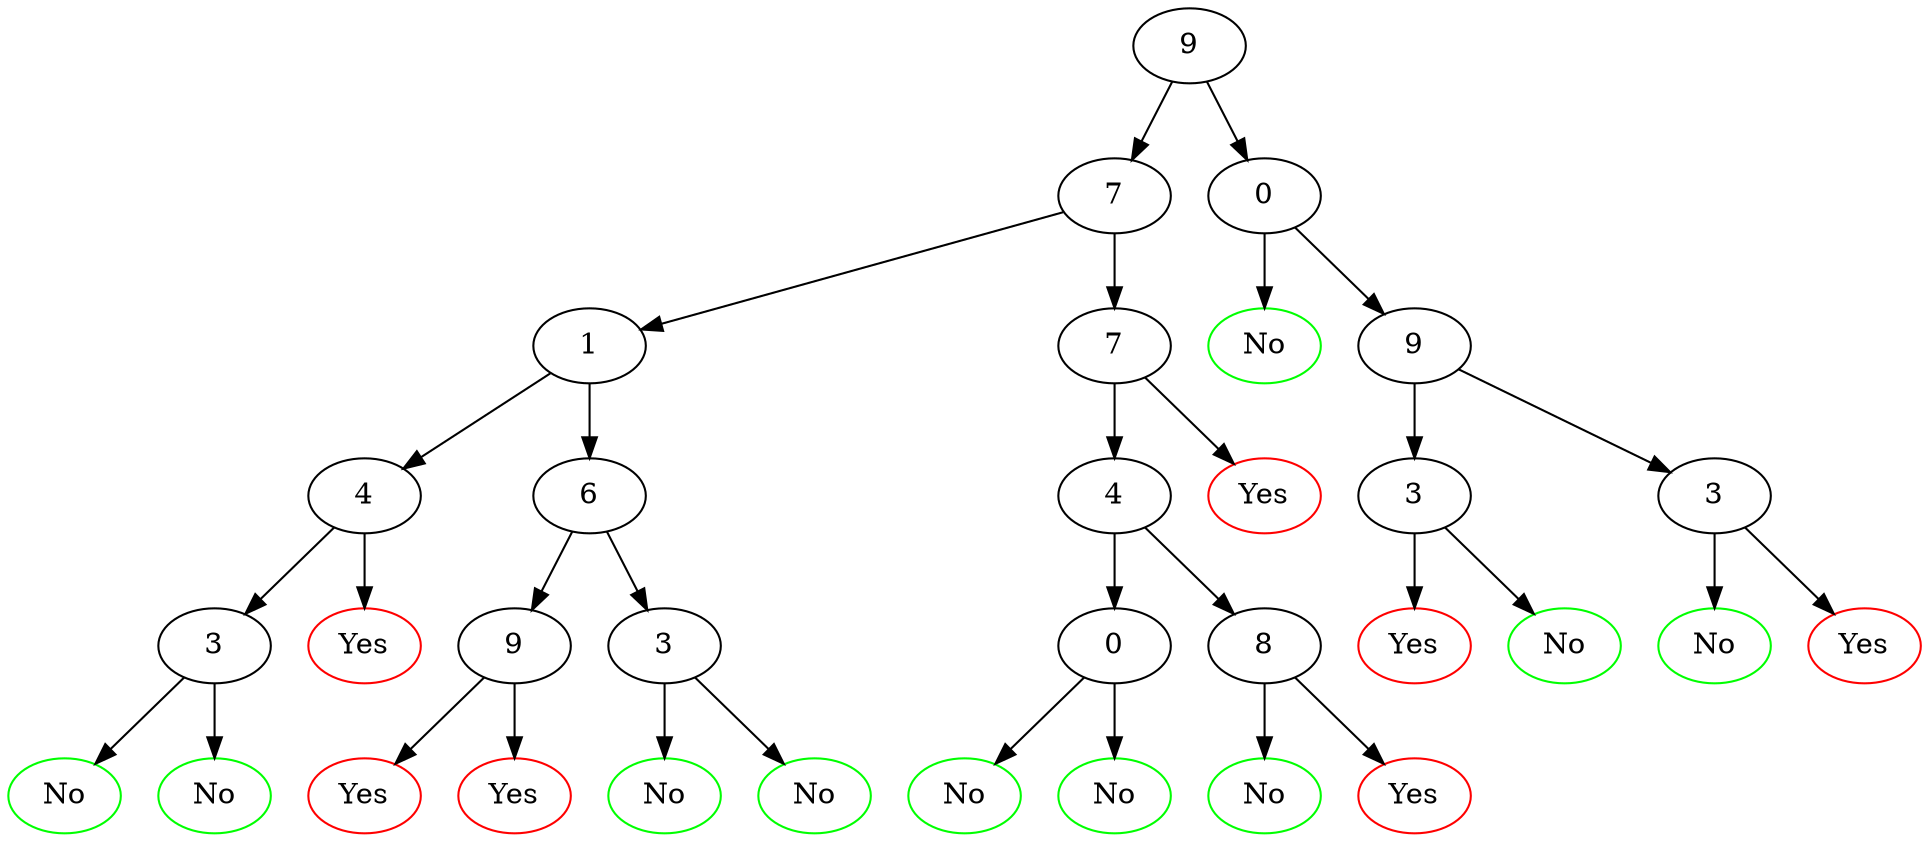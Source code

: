 digraph fbt {
forcelabels=true ;
"0" [label="9" color= black]
"0"->"1"
"0"->"2"
"1" [label="7" color= black]
"1"->"3"
"1"->"4"
"2" [label="0" color= black]
"2"->"5"
"2"->"6"
"3" [label="1" color= black]
"3"->"7"
"3"->"8"
"4" [label="7" color= black]
"4"->"9"
"4"->"10"
"6" [label="9" color= black]
"6"->"11"
"6"->"12"
"7" [label="4" color= black]
"7"->"13"
"7"->"14"
"8" [label="6" color= black]
"8"->"15"
"8"->"16"
"9" [label="4" color= black]
"9"->"17"
"9"->"18"
"11" [label="3" color= black]
"11"->"19"
"11"->"20"
"12" [label="3" color= black]
"12"->"21"
"12"->"22"
"13" [label="3" color= black]
"13"->"23"
"13"->"24"
"15" [label="9" color= black]
"15"->"25"
"15"->"26"
"16" [label="3" color= black]
"16"->"27"
"16"->"28"
"17" [label="0" color= black]
"17"->"29"
"17"->"30"
"18" [label="8" color= black]
"18"->"31"
"18"->"32"
#
#
#
#
#
#
#
#
"5" [label="No" color= green]
#
#
#
#
"10" [label="Yes" color= red]
#
#
#
"14" [label="Yes" color= red]
#
#
#
#
"19" [label="Yes" color= red]
"20" [label="No" color= green]
"21" [label="No" color= green]
"22" [label="Yes" color= red]
"23" [label="No" color= green]
"24" [label="No" color= green]
"25" [label="Yes" color= red]
"26" [label="Yes" color= red]
"27" [label="No" color= green]
"28" [label="No" color= green]
"29" [label="No" color= green]
"30" [label="No" color= green]
"31" [label="No" color= green]
"32" [label="Yes" color= red]
}
